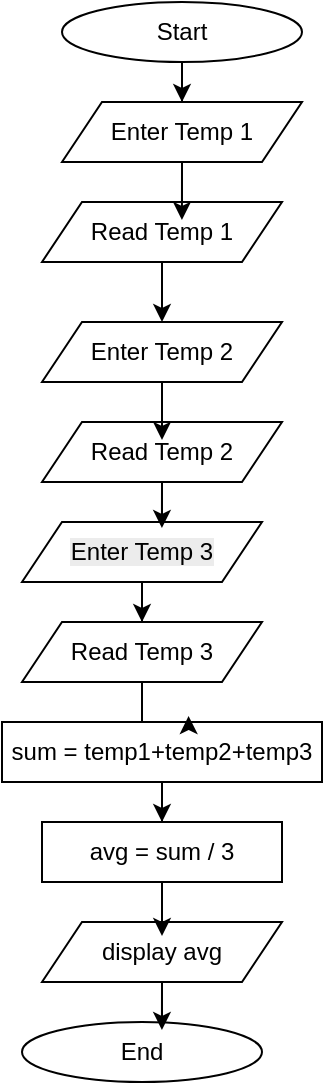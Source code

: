 <mxfile version="27.0.9">
  <diagram name="Page-1" id="_l4OEMzcBCONSdaZu-op">
    <mxGraphModel dx="864" dy="444" grid="1" gridSize="10" guides="1" tooltips="1" connect="1" arrows="1" fold="1" page="1" pageScale="1" pageWidth="850" pageHeight="1100" math="0" shadow="0">
      <root>
        <mxCell id="0" />
        <mxCell id="1" parent="0" />
        <mxCell id="22TfEtCPh6xhHIKmJ_tt-5" style="edgeStyle=orthogonalEdgeStyle;rounded=0;orthogonalLoop=1;jettySize=auto;html=1;" parent="1" source="22TfEtCPh6xhHIKmJ_tt-1" target="22TfEtCPh6xhHIKmJ_tt-4" edge="1">
          <mxGeometry relative="1" as="geometry" />
        </mxCell>
        <mxCell id="22TfEtCPh6xhHIKmJ_tt-1" value="Start" style="ellipse;whiteSpace=wrap;html=1;" parent="1" vertex="1">
          <mxGeometry x="220" y="10" width="120" height="30" as="geometry" />
        </mxCell>
        <mxCell id="22TfEtCPh6xhHIKmJ_tt-2" value="End" style="ellipse;whiteSpace=wrap;html=1;" parent="1" vertex="1">
          <mxGeometry x="200" y="520" width="120" height="30" as="geometry" />
        </mxCell>
        <mxCell id="22TfEtCPh6xhHIKmJ_tt-22" style="edgeStyle=orthogonalEdgeStyle;rounded=0;orthogonalLoop=1;jettySize=auto;html=1;" parent="1" source="22TfEtCPh6xhHIKmJ_tt-3" target="22TfEtCPh6xhHIKmJ_tt-18" edge="1">
          <mxGeometry relative="1" as="geometry" />
        </mxCell>
        <mxCell id="22TfEtCPh6xhHIKmJ_tt-3" value="sum = temp1+temp2+temp3" style="rounded=0;whiteSpace=wrap;html=1;" parent="1" vertex="1">
          <mxGeometry x="190" y="370" width="160" height="30" as="geometry" />
        </mxCell>
        <mxCell id="22TfEtCPh6xhHIKmJ_tt-4" value="Enter Temp 1" style="shape=parallelogram;perimeter=parallelogramPerimeter;whiteSpace=wrap;html=1;fixedSize=1;" parent="1" vertex="1">
          <mxGeometry x="220" y="60" width="120" height="30" as="geometry" />
        </mxCell>
        <mxCell id="22TfEtCPh6xhHIKmJ_tt-9" style="edgeStyle=orthogonalEdgeStyle;rounded=0;orthogonalLoop=1;jettySize=auto;html=1;" parent="1" source="22TfEtCPh6xhHIKmJ_tt-6" target="22TfEtCPh6xhHIKmJ_tt-8" edge="1">
          <mxGeometry relative="1" as="geometry" />
        </mxCell>
        <mxCell id="22TfEtCPh6xhHIKmJ_tt-6" value="Read Temp 1" style="shape=parallelogram;perimeter=parallelogramPerimeter;whiteSpace=wrap;html=1;fixedSize=1;" parent="1" vertex="1">
          <mxGeometry x="210" y="110" width="120" height="30" as="geometry" />
        </mxCell>
        <mxCell id="22TfEtCPh6xhHIKmJ_tt-7" style="edgeStyle=orthogonalEdgeStyle;rounded=0;orthogonalLoop=1;jettySize=auto;html=1;entryX=0.583;entryY=0.3;entryDx=0;entryDy=0;entryPerimeter=0;" parent="1" source="22TfEtCPh6xhHIKmJ_tt-4" target="22TfEtCPh6xhHIKmJ_tt-6" edge="1">
          <mxGeometry relative="1" as="geometry" />
        </mxCell>
        <mxCell id="22TfEtCPh6xhHIKmJ_tt-8" value="Enter Temp 2" style="shape=parallelogram;perimeter=parallelogramPerimeter;whiteSpace=wrap;html=1;fixedSize=1;" parent="1" vertex="1">
          <mxGeometry x="210" y="170" width="120" height="30" as="geometry" />
        </mxCell>
        <mxCell id="22TfEtCPh6xhHIKmJ_tt-10" value="Read Temp 2" style="shape=parallelogram;perimeter=parallelogramPerimeter;whiteSpace=wrap;html=1;fixedSize=1;" parent="1" vertex="1">
          <mxGeometry x="210" y="220" width="120" height="30" as="geometry" />
        </mxCell>
        <mxCell id="22TfEtCPh6xhHIKmJ_tt-12" style="edgeStyle=orthogonalEdgeStyle;rounded=0;orthogonalLoop=1;jettySize=auto;html=1;entryX=0.5;entryY=0.3;entryDx=0;entryDy=0;entryPerimeter=0;" parent="1" source="22TfEtCPh6xhHIKmJ_tt-8" target="22TfEtCPh6xhHIKmJ_tt-10" edge="1">
          <mxGeometry relative="1" as="geometry" />
        </mxCell>
        <mxCell id="22TfEtCPh6xhHIKmJ_tt-16" style="edgeStyle=orthogonalEdgeStyle;rounded=0;orthogonalLoop=1;jettySize=auto;html=1;entryX=0.5;entryY=0;entryDx=0;entryDy=0;" parent="1" source="22TfEtCPh6xhHIKmJ_tt-13" target="22TfEtCPh6xhHIKmJ_tt-14" edge="1">
          <mxGeometry relative="1" as="geometry" />
        </mxCell>
        <mxCell id="22TfEtCPh6xhHIKmJ_tt-13" value="&lt;br&gt;&lt;span style=&quot;color: rgb(0, 0, 0); font-family: Helvetica; font-size: 12px; font-style: normal; font-variant-ligatures: normal; font-variant-caps: normal; font-weight: 400; letter-spacing: normal; orphans: 2; text-align: center; text-indent: 0px; text-transform: none; widows: 2; word-spacing: 0px; -webkit-text-stroke-width: 0px; white-space: normal; background-color: rgb(236, 236, 236); text-decoration-thickness: initial; text-decoration-style: initial; text-decoration-color: initial; float: none; display: inline !important;&quot;&gt;Enter Temp 3&lt;/span&gt;&lt;br&gt;&lt;div&gt;&lt;span style=&quot;color: rgb(0, 0, 0); font-family: Helvetica; font-size: 12px; font-style: normal; font-variant-ligatures: normal; font-variant-caps: normal; font-weight: 400; letter-spacing: normal; orphans: 2; text-align: center; text-indent: 0px; text-transform: none; widows: 2; word-spacing: 0px; -webkit-text-stroke-width: 0px; white-space: normal; background-color: rgb(236, 236, 236); text-decoration-thickness: initial; text-decoration-style: initial; text-decoration-color: initial; float: none; display: inline !important;&quot;&gt;&lt;br&gt;&lt;/span&gt;&lt;/div&gt;" style="shape=parallelogram;perimeter=parallelogramPerimeter;whiteSpace=wrap;html=1;fixedSize=1;" parent="1" vertex="1">
          <mxGeometry x="200" y="270" width="120" height="30" as="geometry" />
        </mxCell>
        <mxCell id="22TfEtCPh6xhHIKmJ_tt-14" value="Read Temp 3" style="shape=parallelogram;perimeter=parallelogramPerimeter;whiteSpace=wrap;html=1;fixedSize=1;" parent="1" vertex="1">
          <mxGeometry x="200" y="320" width="120" height="30" as="geometry" />
        </mxCell>
        <mxCell id="22TfEtCPh6xhHIKmJ_tt-15" style="edgeStyle=orthogonalEdgeStyle;rounded=0;orthogonalLoop=1;jettySize=auto;html=1;entryX=0.583;entryY=0.1;entryDx=0;entryDy=0;entryPerimeter=0;" parent="1" source="22TfEtCPh6xhHIKmJ_tt-10" target="22TfEtCPh6xhHIKmJ_tt-13" edge="1">
          <mxGeometry relative="1" as="geometry" />
        </mxCell>
        <mxCell id="22TfEtCPh6xhHIKmJ_tt-17" style="edgeStyle=orthogonalEdgeStyle;rounded=0;orthogonalLoop=1;jettySize=auto;html=1;entryX=0.583;entryY=-0.1;entryDx=0;entryDy=0;entryPerimeter=0;" parent="1" source="22TfEtCPh6xhHIKmJ_tt-14" target="22TfEtCPh6xhHIKmJ_tt-3" edge="1">
          <mxGeometry relative="1" as="geometry" />
        </mxCell>
        <mxCell id="22TfEtCPh6xhHIKmJ_tt-18" value="avg = sum / 3" style="rounded=0;whiteSpace=wrap;html=1;" parent="1" vertex="1">
          <mxGeometry x="210" y="420" width="120" height="30" as="geometry" />
        </mxCell>
        <mxCell id="22TfEtCPh6xhHIKmJ_tt-21" value="display avg" style="shape=parallelogram;perimeter=parallelogramPerimeter;whiteSpace=wrap;html=1;fixedSize=1;" parent="1" vertex="1">
          <mxGeometry x="210" y="470" width="120" height="30" as="geometry" />
        </mxCell>
        <mxCell id="22TfEtCPh6xhHIKmJ_tt-23" style="edgeStyle=orthogonalEdgeStyle;rounded=0;orthogonalLoop=1;jettySize=auto;html=1;entryX=0.5;entryY=0.233;entryDx=0;entryDy=0;entryPerimeter=0;" parent="1" source="22TfEtCPh6xhHIKmJ_tt-18" target="22TfEtCPh6xhHIKmJ_tt-21" edge="1">
          <mxGeometry relative="1" as="geometry" />
        </mxCell>
        <mxCell id="22TfEtCPh6xhHIKmJ_tt-24" style="edgeStyle=orthogonalEdgeStyle;rounded=0;orthogonalLoop=1;jettySize=auto;html=1;entryX=0.583;entryY=0.133;entryDx=0;entryDy=0;entryPerimeter=0;" parent="1" source="22TfEtCPh6xhHIKmJ_tt-21" target="22TfEtCPh6xhHIKmJ_tt-2" edge="1">
          <mxGeometry relative="1" as="geometry" />
        </mxCell>
      </root>
    </mxGraphModel>
  </diagram>
</mxfile>
